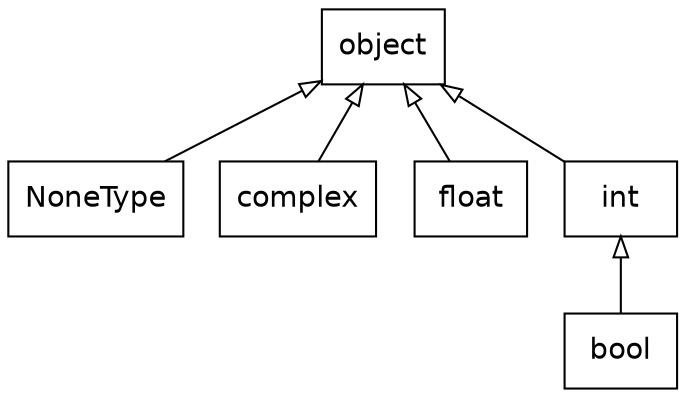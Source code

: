 
    digraph "classes_No_Name" {
    charset="utf-8"
    rankdir=BT
    dpi=160
    edge [fontname=Helvetica]
    node [shape=record fontname=Helvetica]

    "0" [label="NoneType", shape="record"];
    "1" [label="bool", shape="record"];
    "2" [label="complex", shape="record"];
    "3" [label="float", shape="record"];
    "4" [label="int", shape="record"];
    "6" [label="object", shape="record"];
    "0" -> "6" [arrowhead="empty", arrowtail="none"];
    "1" -> "4" [arrowhead="empty", arrowtail="none"];
    "2" -> "6" [arrowhead="empty", arrowtail="none"];
    "3" -> "6" [arrowhead="empty", arrowtail="none"];
    "4" -> "6" [arrowhead="empty", arrowtail="none"];
    }
